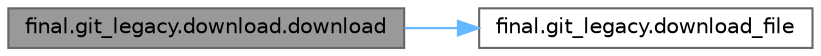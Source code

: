 digraph "final.git_legacy.download.download"
{
 // LATEX_PDF_SIZE
  bgcolor="transparent";
  edge [fontname=Helvetica,fontsize=10,labelfontname=Helvetica,labelfontsize=10];
  node [fontname=Helvetica,fontsize=10,shape=box,height=0.2,width=0.4];
  rankdir="LR";
  Node1 [label="final.git_legacy.download.download",height=0.2,width=0.4,color="gray40", fillcolor="grey60", style="filled", fontcolor="black",tooltip=" "];
  Node1 -> Node2 [color="steelblue1",style="solid"];
  Node2 [label="final.git_legacy.download_file",height=0.2,width=0.4,color="grey40", fillcolor="white", style="filled",URL="$d7/d0c/namespacefinal_1_1git__legacy.html#a4a4961e44bee7df0238f659d769e0e9d",tooltip=" "];
}
